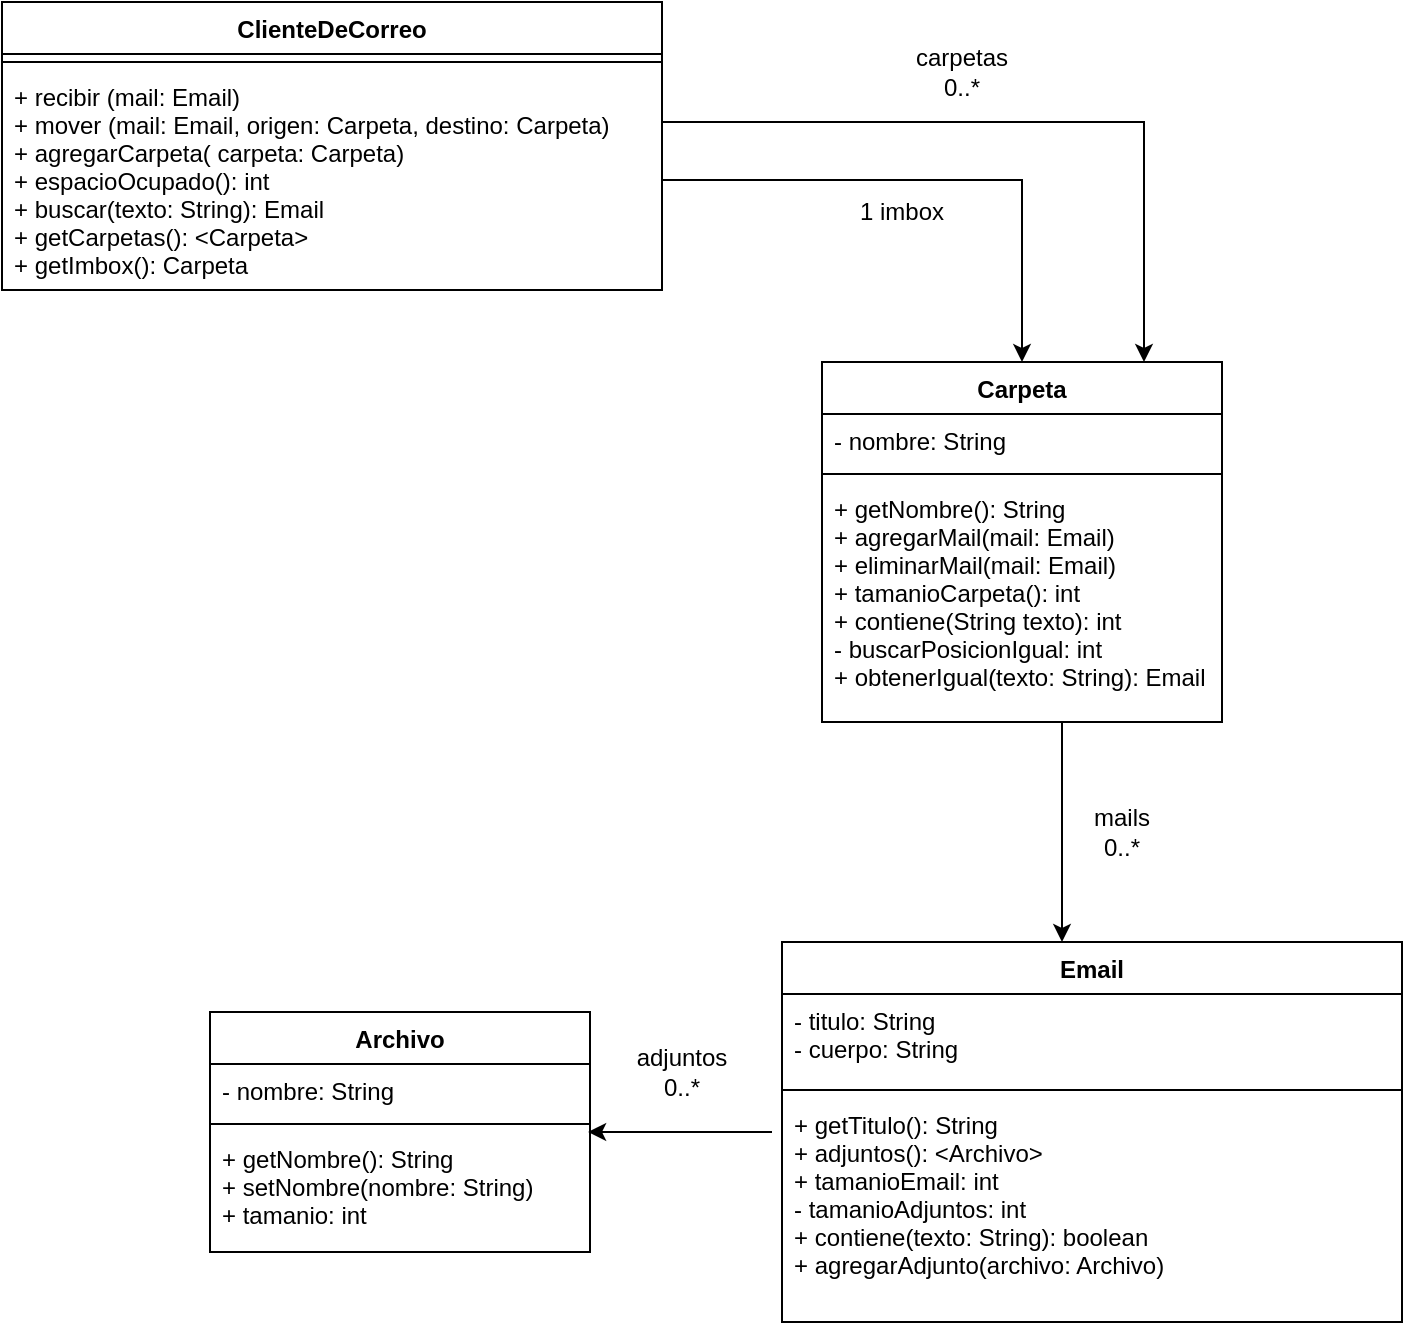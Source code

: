 <mxfile version="15.4.0" type="device"><diagram id="SAs1fO2JnJalHgrUUfA5" name="Página-1"><mxGraphModel dx="483" dy="561" grid="1" gridSize="10" guides="1" tooltips="1" connect="1" arrows="1" fold="1" page="1" pageScale="1" pageWidth="827" pageHeight="1169" math="0" shadow="0"><root><mxCell id="0"/><mxCell id="1" parent="0"/><mxCell id="BGKPXmxevM9PvKSAHM2x-1" value="ClienteDeCorreo" style="swimlane;fontStyle=1;align=center;verticalAlign=top;childLayout=stackLayout;horizontal=1;startSize=26;horizontalStack=0;resizeParent=1;resizeParentMax=0;resizeLast=0;collapsible=1;marginBottom=0;" vertex="1" parent="1"><mxGeometry x="310" y="130" width="330" height="144" as="geometry"/></mxCell><mxCell id="BGKPXmxevM9PvKSAHM2x-3" value="" style="line;strokeWidth=1;fillColor=none;align=left;verticalAlign=middle;spacingTop=-1;spacingLeft=3;spacingRight=3;rotatable=0;labelPosition=right;points=[];portConstraint=eastwest;" vertex="1" parent="BGKPXmxevM9PvKSAHM2x-1"><mxGeometry y="26" width="330" height="8" as="geometry"/></mxCell><mxCell id="BGKPXmxevM9PvKSAHM2x-4" value="+ recibir (mail: Email)&#10;+ mover (mail: Email, origen: Carpeta, destino: Carpeta)&#10;+ agregarCarpeta( carpeta: Carpeta)&#10;+ espacioOcupado(): int&#10;+ buscar(texto: String): Email&#10;+ getCarpetas(): &lt;Carpeta&gt;&#10;+ getImbox(): Carpeta" style="text;strokeColor=none;fillColor=none;align=left;verticalAlign=top;spacingLeft=4;spacingRight=4;overflow=hidden;rotatable=0;points=[[0,0.5],[1,0.5]];portConstraint=eastwest;" vertex="1" parent="BGKPXmxevM9PvKSAHM2x-1"><mxGeometry y="34" width="330" height="110" as="geometry"/></mxCell><mxCell id="BGKPXmxevM9PvKSAHM2x-5" value="Carpeta" style="swimlane;fontStyle=1;align=center;verticalAlign=top;childLayout=stackLayout;horizontal=1;startSize=26;horizontalStack=0;resizeParent=1;resizeParentMax=0;resizeLast=0;collapsible=1;marginBottom=0;" vertex="1" parent="1"><mxGeometry x="720" y="310" width="200" height="180" as="geometry"/></mxCell><mxCell id="BGKPXmxevM9PvKSAHM2x-6" value="- nombre: String" style="text;strokeColor=none;fillColor=none;align=left;verticalAlign=top;spacingLeft=4;spacingRight=4;overflow=hidden;rotatable=0;points=[[0,0.5],[1,0.5]];portConstraint=eastwest;" vertex="1" parent="BGKPXmxevM9PvKSAHM2x-5"><mxGeometry y="26" width="200" height="26" as="geometry"/></mxCell><mxCell id="BGKPXmxevM9PvKSAHM2x-7" value="" style="line;strokeWidth=1;fillColor=none;align=left;verticalAlign=middle;spacingTop=-1;spacingLeft=3;spacingRight=3;rotatable=0;labelPosition=right;points=[];portConstraint=eastwest;" vertex="1" parent="BGKPXmxevM9PvKSAHM2x-5"><mxGeometry y="52" width="200" height="8" as="geometry"/></mxCell><mxCell id="BGKPXmxevM9PvKSAHM2x-8" value="+ getNombre(): String&#10;+ agregarMail(mail: Email)&#10;+ eliminarMail(mail: Email)&#10;+ tamanioCarpeta(): int&#10;+ contiene(String texto): int&#10;- buscarPosicionIgual: int&#10;+ obtenerIgual(texto: String): Email" style="text;strokeColor=none;fillColor=none;align=left;verticalAlign=top;spacingLeft=4;spacingRight=4;overflow=hidden;rotatable=0;points=[[0,0.5],[1,0.5]];portConstraint=eastwest;" vertex="1" parent="BGKPXmxevM9PvKSAHM2x-5"><mxGeometry y="60" width="200" height="120" as="geometry"/></mxCell><mxCell id="BGKPXmxevM9PvKSAHM2x-10" style="edgeStyle=orthogonalEdgeStyle;rounded=0;orthogonalLoop=1;jettySize=auto;html=1;" edge="1" parent="1" source="BGKPXmxevM9PvKSAHM2x-4" target="BGKPXmxevM9PvKSAHM2x-5"><mxGeometry relative="1" as="geometry"/></mxCell><mxCell id="BGKPXmxevM9PvKSAHM2x-11" style="edgeStyle=orthogonalEdgeStyle;rounded=0;orthogonalLoop=1;jettySize=auto;html=1;entryX=0.805;entryY=0;entryDx=0;entryDy=0;entryPerimeter=0;" edge="1" parent="1" source="BGKPXmxevM9PvKSAHM2x-4" target="BGKPXmxevM9PvKSAHM2x-5"><mxGeometry relative="1" as="geometry"><Array as="points"><mxPoint x="881" y="190"/></Array></mxGeometry></mxCell><mxCell id="BGKPXmxevM9PvKSAHM2x-12" value="1 imbox" style="text;html=1;strokeColor=none;fillColor=none;align=center;verticalAlign=middle;whiteSpace=wrap;rounded=0;" vertex="1" parent="1"><mxGeometry x="730" y="220" width="60" height="30" as="geometry"/></mxCell><mxCell id="BGKPXmxevM9PvKSAHM2x-13" value="carpetas 0..*" style="text;html=1;strokeColor=none;fillColor=none;align=center;verticalAlign=middle;whiteSpace=wrap;rounded=0;" vertex="1" parent="1"><mxGeometry x="760" y="150" width="60" height="30" as="geometry"/></mxCell><mxCell id="BGKPXmxevM9PvKSAHM2x-18" value="Email" style="swimlane;fontStyle=1;align=center;verticalAlign=top;childLayout=stackLayout;horizontal=1;startSize=26;horizontalStack=0;resizeParent=1;resizeParentMax=0;resizeLast=0;collapsible=1;marginBottom=0;" vertex="1" parent="1"><mxGeometry x="700" y="600" width="310" height="190" as="geometry"/></mxCell><mxCell id="BGKPXmxevM9PvKSAHM2x-19" value="- titulo: String&#10;- cuerpo: String" style="text;strokeColor=none;fillColor=none;align=left;verticalAlign=top;spacingLeft=4;spacingRight=4;overflow=hidden;rotatable=0;points=[[0,0.5],[1,0.5]];portConstraint=eastwest;" vertex="1" parent="BGKPXmxevM9PvKSAHM2x-18"><mxGeometry y="26" width="310" height="44" as="geometry"/></mxCell><mxCell id="BGKPXmxevM9PvKSAHM2x-20" value="" style="line;strokeWidth=1;fillColor=none;align=left;verticalAlign=middle;spacingTop=-1;spacingLeft=3;spacingRight=3;rotatable=0;labelPosition=right;points=[];portConstraint=eastwest;" vertex="1" parent="BGKPXmxevM9PvKSAHM2x-18"><mxGeometry y="70" width="310" height="8" as="geometry"/></mxCell><mxCell id="BGKPXmxevM9PvKSAHM2x-21" value="+ getTitulo(): String&#10;+ adjuntos(): &lt;Archivo&gt;&#10;+ tamanioEmail: int&#10;- tamanioAdjuntos: int&#10;+ contiene(texto: String): boolean&#10;+ agregarAdjunto(archivo: Archivo)" style="text;strokeColor=none;fillColor=none;align=left;verticalAlign=top;spacingLeft=4;spacingRight=4;overflow=hidden;rotatable=0;points=[[0,0.5],[1,0.5]];portConstraint=eastwest;" vertex="1" parent="BGKPXmxevM9PvKSAHM2x-18"><mxGeometry y="78" width="310" height="112" as="geometry"/></mxCell><mxCell id="BGKPXmxevM9PvKSAHM2x-22" style="edgeStyle=orthogonalEdgeStyle;rounded=0;orthogonalLoop=1;jettySize=auto;html=1;" edge="1" parent="1" source="BGKPXmxevM9PvKSAHM2x-8" target="BGKPXmxevM9PvKSAHM2x-18"><mxGeometry relative="1" as="geometry"><Array as="points"><mxPoint x="840" y="580"/><mxPoint x="840" y="580"/></Array></mxGeometry></mxCell><mxCell id="BGKPXmxevM9PvKSAHM2x-23" value="mails&lt;br&gt;0..*" style="text;html=1;strokeColor=none;fillColor=none;align=center;verticalAlign=middle;whiteSpace=wrap;rounded=0;" vertex="1" parent="1"><mxGeometry x="840" y="530" width="60" height="30" as="geometry"/></mxCell><mxCell id="BGKPXmxevM9PvKSAHM2x-24" value="Archivo" style="swimlane;fontStyle=1;align=center;verticalAlign=top;childLayout=stackLayout;horizontal=1;startSize=26;horizontalStack=0;resizeParent=1;resizeParentMax=0;resizeLast=0;collapsible=1;marginBottom=0;" vertex="1" parent="1"><mxGeometry x="414" y="635" width="190" height="120" as="geometry"/></mxCell><mxCell id="BGKPXmxevM9PvKSAHM2x-25" value="- nombre: String" style="text;strokeColor=none;fillColor=none;align=left;verticalAlign=top;spacingLeft=4;spacingRight=4;overflow=hidden;rotatable=0;points=[[0,0.5],[1,0.5]];portConstraint=eastwest;" vertex="1" parent="BGKPXmxevM9PvKSAHM2x-24"><mxGeometry y="26" width="190" height="26" as="geometry"/></mxCell><mxCell id="BGKPXmxevM9PvKSAHM2x-26" value="" style="line;strokeWidth=1;fillColor=none;align=left;verticalAlign=middle;spacingTop=-1;spacingLeft=3;spacingRight=3;rotatable=0;labelPosition=right;points=[];portConstraint=eastwest;" vertex="1" parent="BGKPXmxevM9PvKSAHM2x-24"><mxGeometry y="52" width="190" height="8" as="geometry"/></mxCell><mxCell id="BGKPXmxevM9PvKSAHM2x-27" value="+ getNombre(): String&#10;+ setNombre(nombre: String)&#10;+ tamanio: int" style="text;strokeColor=none;fillColor=none;align=left;verticalAlign=top;spacingLeft=4;spacingRight=4;overflow=hidden;rotatable=0;points=[[0,0.5],[1,0.5]];portConstraint=eastwest;" vertex="1" parent="BGKPXmxevM9PvKSAHM2x-24"><mxGeometry y="60" width="190" height="60" as="geometry"/></mxCell><mxCell id="BGKPXmxevM9PvKSAHM2x-28" style="edgeStyle=orthogonalEdgeStyle;rounded=0;orthogonalLoop=1;jettySize=auto;html=1;entryX=0.995;entryY=0;entryDx=0;entryDy=0;entryPerimeter=0;" edge="1" parent="1" target="BGKPXmxevM9PvKSAHM2x-27"><mxGeometry relative="1" as="geometry"><mxPoint x="695" y="695" as="sourcePoint"/><Array as="points"><mxPoint x="695" y="695"/></Array></mxGeometry></mxCell><mxCell id="BGKPXmxevM9PvKSAHM2x-29" value="adjuntos&lt;br&gt;0..*" style="text;html=1;strokeColor=none;fillColor=none;align=center;verticalAlign=middle;whiteSpace=wrap;rounded=0;" vertex="1" parent="1"><mxGeometry x="620" y="650" width="60" height="30" as="geometry"/></mxCell></root></mxGraphModel></diagram></mxfile>